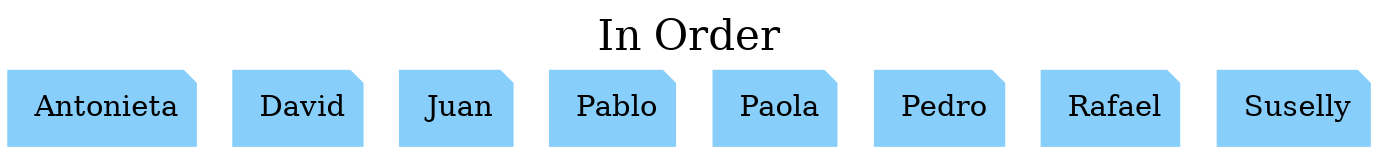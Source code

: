 digraph ArbolBinario {
	rankdir=TB;
	node[shape = note, fontcolor = black, style = filled, color = lightskyblue];
	graph[label = "In Order", labelloc = t, fontsize = 20];
Object6[label = " Antonieta"];
Object4[label = " David"];
Object1[label = " Juan"];
Object2[label = " Pablo"];
Object8[label = " Paola"];
Object3[label = " Pedro"];
Object5[label = " Rafael"];
Object7[label = " Suselly"];
}
